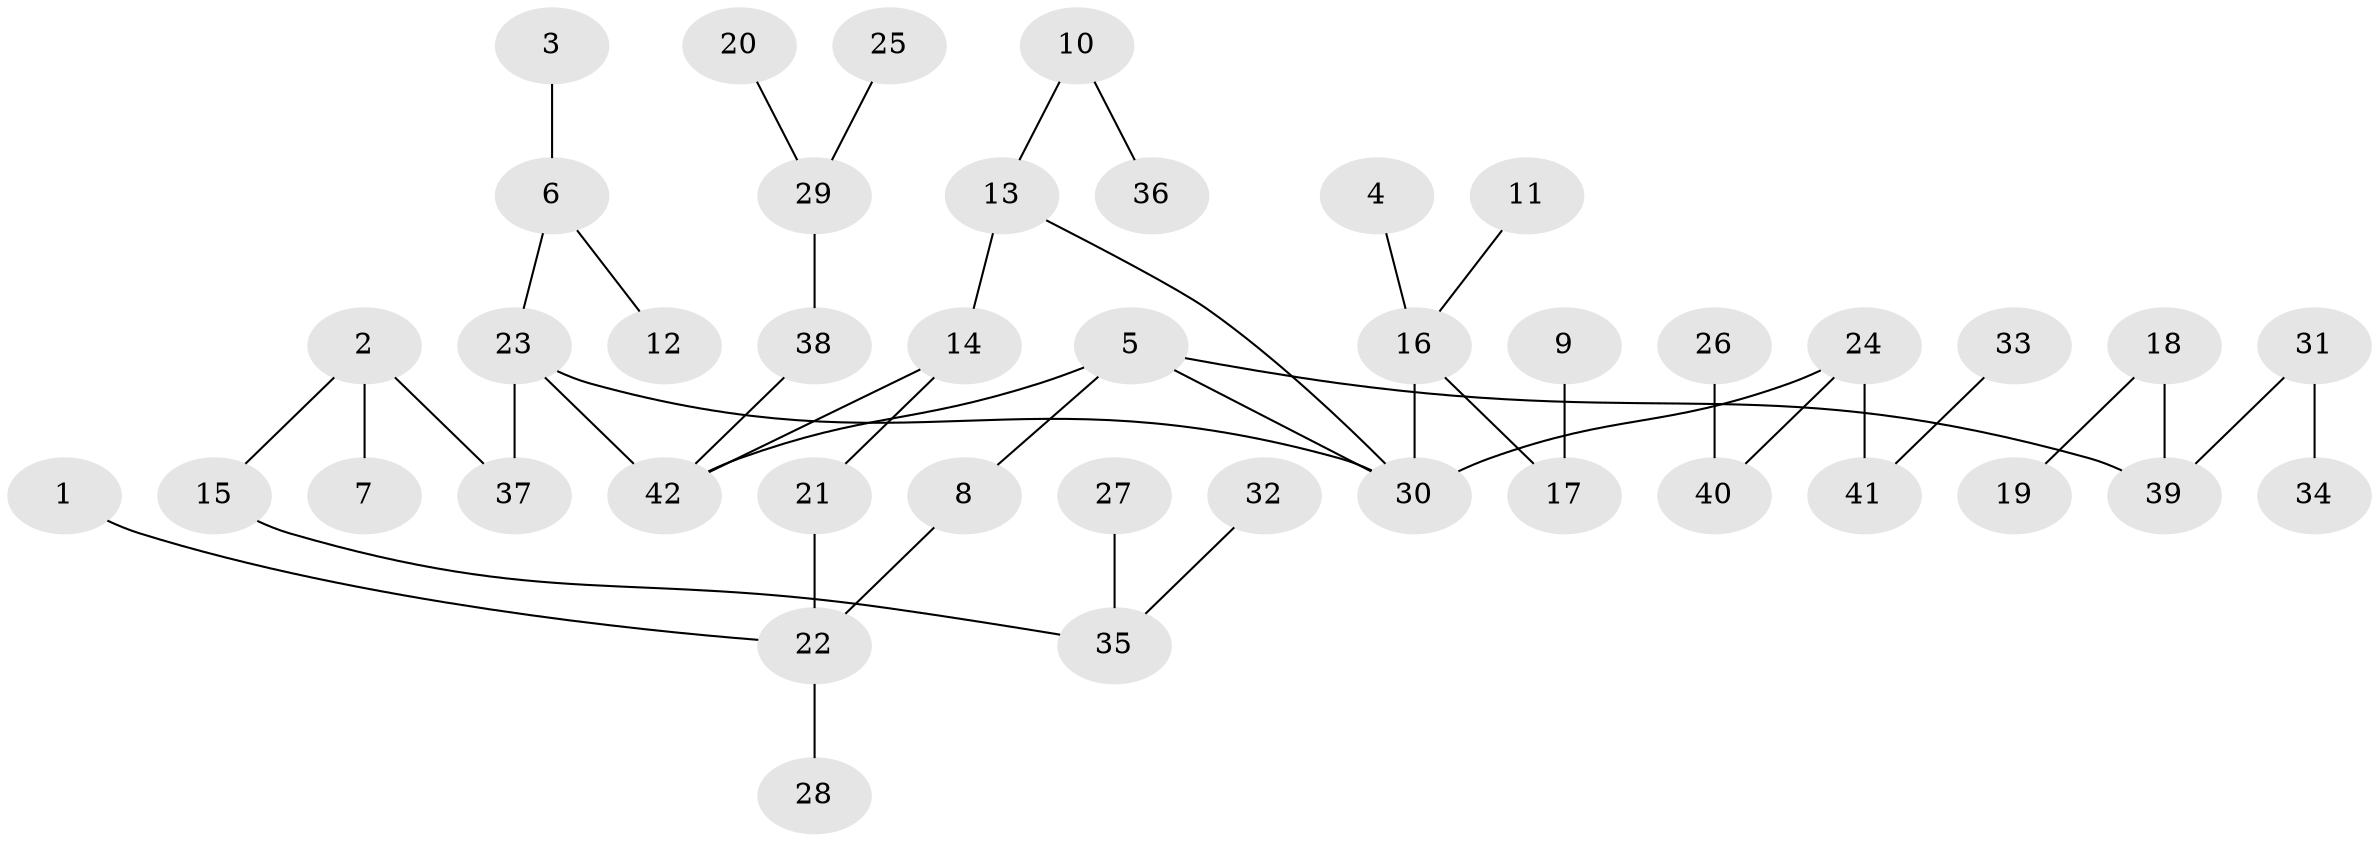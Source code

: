 // original degree distribution, {6: 0.02877697841726619, 5: 0.03597122302158273, 4: 0.09352517985611511, 1: 0.4892086330935252, 3: 0.1223021582733813, 2: 0.2302158273381295}
// Generated by graph-tools (version 1.1) at 2025/36/03/04/25 23:36:01]
// undirected, 42 vertices, 44 edges
graph export_dot {
  node [color=gray90,style=filled];
  1;
  2;
  3;
  4;
  5;
  6;
  7;
  8;
  9;
  10;
  11;
  12;
  13;
  14;
  15;
  16;
  17;
  18;
  19;
  20;
  21;
  22;
  23;
  24;
  25;
  26;
  27;
  28;
  29;
  30;
  31;
  32;
  33;
  34;
  35;
  36;
  37;
  38;
  39;
  40;
  41;
  42;
  1 -- 22 [weight=1.0];
  2 -- 7 [weight=1.0];
  2 -- 15 [weight=1.0];
  2 -- 37 [weight=1.0];
  3 -- 6 [weight=1.0];
  4 -- 16 [weight=1.0];
  5 -- 8 [weight=1.0];
  5 -- 30 [weight=1.0];
  5 -- 39 [weight=1.0];
  5 -- 42 [weight=1.0];
  6 -- 12 [weight=1.0];
  6 -- 23 [weight=1.0];
  8 -- 22 [weight=1.0];
  9 -- 17 [weight=1.0];
  10 -- 13 [weight=1.0];
  10 -- 36 [weight=1.0];
  11 -- 16 [weight=1.0];
  13 -- 14 [weight=1.0];
  13 -- 30 [weight=1.0];
  14 -- 21 [weight=1.0];
  14 -- 42 [weight=1.0];
  15 -- 35 [weight=1.0];
  16 -- 17 [weight=1.0];
  16 -- 30 [weight=1.0];
  18 -- 19 [weight=1.0];
  18 -- 39 [weight=1.0];
  20 -- 29 [weight=1.0];
  21 -- 22 [weight=1.0];
  22 -- 28 [weight=1.0];
  23 -- 30 [weight=1.0];
  23 -- 37 [weight=1.0];
  23 -- 42 [weight=1.0];
  24 -- 30 [weight=1.0];
  24 -- 40 [weight=1.0];
  24 -- 41 [weight=1.0];
  25 -- 29 [weight=1.0];
  26 -- 40 [weight=1.0];
  27 -- 35 [weight=1.0];
  29 -- 38 [weight=1.0];
  31 -- 34 [weight=1.0];
  31 -- 39 [weight=1.0];
  32 -- 35 [weight=1.0];
  33 -- 41 [weight=1.0];
  38 -- 42 [weight=1.0];
}
